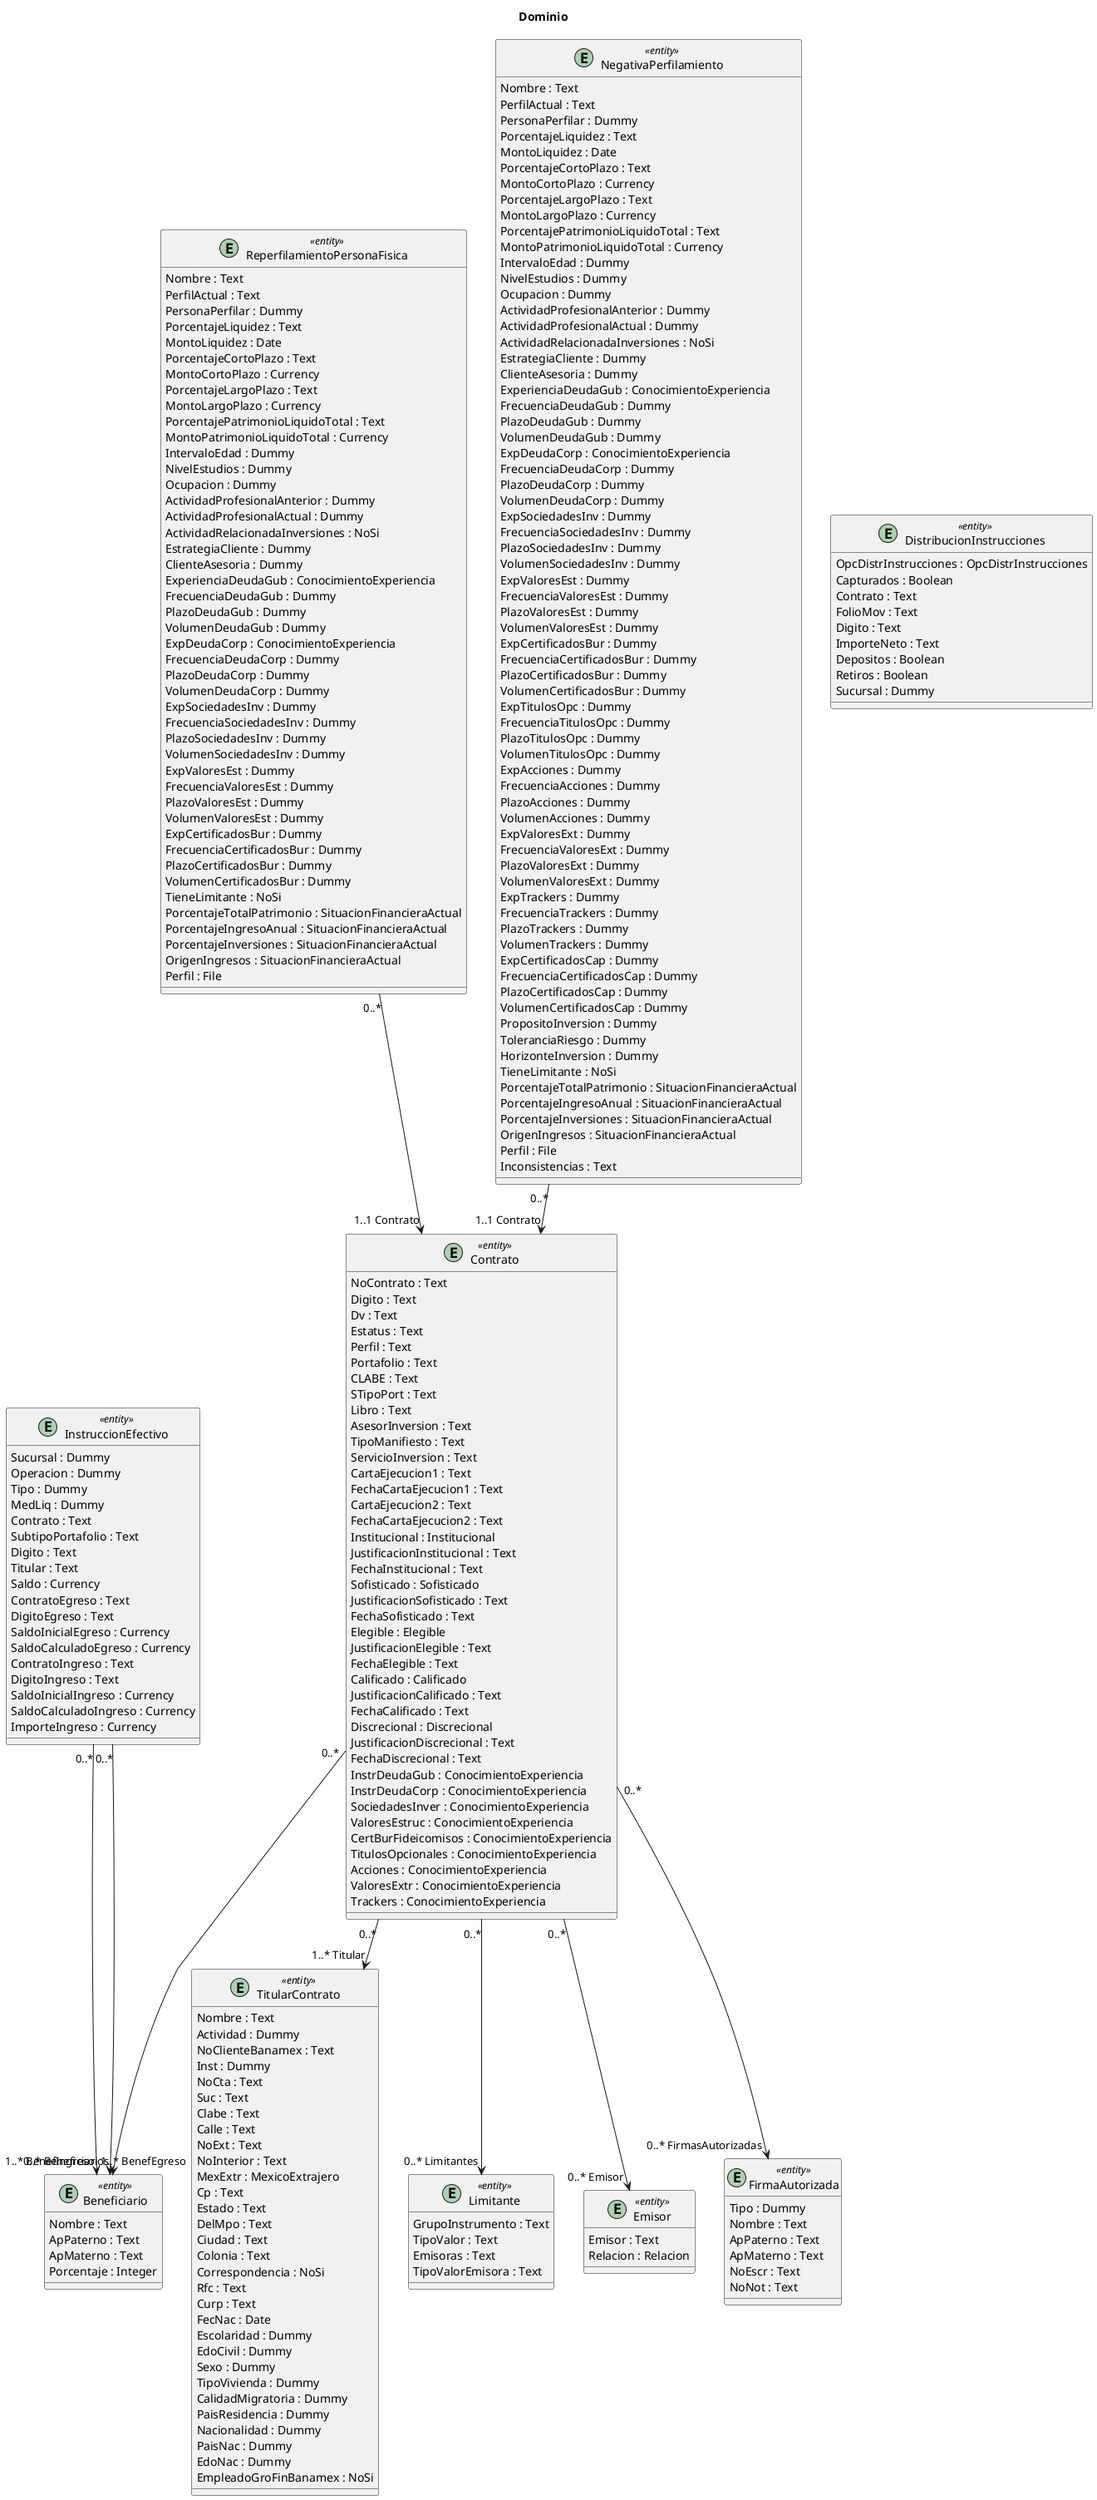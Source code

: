 @startuml
title Dominio
entity Contrato <<entity>> {
	NoContrato : Text
	Digito : Text
	Dv : Text
	Estatus : Text
	Perfil : Text
	Portafolio : Text
	CLABE : Text
	STipoPort : Text
	Libro : Text
	AsesorInversion : Text
	TipoManifiesto : Text
	ServicioInversion : Text
	CartaEjecucion1 : Text
	FechaCartaEjecucion1 : Text
	CartaEjecucion2 : Text
	FechaCartaEjecucion2 : Text
	Institucional : Institucional
	JustificacionInstitucional : Text
	FechaInstitucional : Text
	Sofisticado : Sofisticado
	JustificacionSofisticado : Text
	FechaSofisticado : Text
	Elegible : Elegible
	JustificacionElegible : Text
	FechaElegible : Text
	Calificado : Calificado
	JustificacionCalificado : Text
	FechaCalificado : Text
	Discrecional : Discrecional
	JustificacionDiscrecional : Text
	FechaDiscrecional : Text
	InstrDeudaGub : ConocimientoExperiencia
	InstrDeudaCorp : ConocimientoExperiencia
	SociedadesInver : ConocimientoExperiencia
	ValoresEstruc : ConocimientoExperiencia
	CertBurFideicomisos : ConocimientoExperiencia
	TitulosOpcionales : ConocimientoExperiencia
	Acciones : ConocimientoExperiencia
	ValoresExtr : ConocimientoExperiencia
	Trackers : ConocimientoExperiencia
}
entity TitularContrato <<entity>> {
	Nombre : Text
	Actividad : Dummy
	NoClienteBanamex : Text
	Inst : Dummy
	NoCta : Text
	Suc : Text
	Clabe : Text
	Calle : Text
	NoExt : Text
	NoInterior : Text
	MexExtr : MexicoExtrajero
	Cp : Text
	Estado : Text
	DelMpo : Text
	Ciudad : Text
	Colonia : Text
	Correspondencia : NoSi
	Rfc : Text
	Curp : Text
	FecNac : Date
	Escolaridad : Dummy
	EdoCivil : Dummy
	Sexo : Dummy
	TipoVivienda : Dummy
	CalidadMigratoria : Dummy
	PaisResidencia : Dummy
	Nacionalidad : Dummy
	PaisNac : Dummy
	EdoNac : Dummy
	EmpleadoGroFinBanamex : NoSi
}
entity Beneficiario <<entity>> {
	Nombre : Text
	ApPaterno : Text
	ApMaterno : Text
	Porcentaje : Integer
}
entity Limitante <<entity>> {
	GrupoInstrumento : Text
	TipoValor : Text
	Emisoras : Text
	TipoValorEmisora : Text
}
entity Emisor <<entity>> {
	Emisor : Text
	Relacion : Relacion
}
entity FirmaAutorizada <<entity>> {
	Tipo : Dummy
	Nombre : Text
	ApPaterno : Text
	ApMaterno : Text
	NoEscr : Text
	NoNot : Text
}
entity InstruccionEfectivo <<entity>> {
	Sucursal : Dummy
	Operacion : Dummy
	Tipo : Dummy
	MedLiq : Dummy
	Contrato : Text
	SubtipoPortafolio : Text
	Digito : Text
	Titular : Text
	Saldo : Currency
	ContratoEgreso : Text
	DigitoEgreso : Text
	SaldoInicialEgreso : Currency
	SaldoCalculadoEgreso : Currency
	ContratoIngreso : Text
	DigitoIngreso : Text
	SaldoInicialIngreso : Currency
	SaldoCalculadoIngreso : Currency
	ImporteIngreso : Currency
}
entity DistribucionInstrucciones <<entity>> {
	OpcDistrInstrucciones : OpcDistrInstrucciones
	Capturados : Boolean
	Contrato : Text
	FolioMov : Text
	Digito : Text
	ImporteNeto : Text
	Depositos : Boolean
	Retiros : Boolean
	Sucursal : Dummy
}
entity ReperfilamientoPersonaFisica <<entity>> {
	Nombre : Text
	PerfilActual : Text
	PersonaPerfilar : Dummy
	PorcentajeLiquidez : Text
	MontoLiquidez : Date
	PorcentajeCortoPlazo : Text
	MontoCortoPlazo : Currency
	PorcentajeLargoPlazo : Text
	MontoLargoPlazo : Currency
	PorcentajePatrimonioLiquidoTotal : Text
	MontoPatrimonioLiquidoTotal : Currency
	IntervaloEdad : Dummy
	NivelEstudios : Dummy
	Ocupacion : Dummy
	ActividadProfesionalAnterior : Dummy
	ActividadProfesionalActual : Dummy
	ActividadRelacionadaInversiones : NoSi
	EstrategiaCliente : Dummy
	ClienteAsesoria : Dummy
	ExperienciaDeudaGub : ConocimientoExperiencia
	FrecuenciaDeudaGub : Dummy
	PlazoDeudaGub : Dummy
	VolumenDeudaGub : Dummy
	ExpDeudaCorp : ConocimientoExperiencia
	FrecuenciaDeudaCorp : Dummy
	PlazoDeudaCorp : Dummy
	VolumenDeudaCorp : Dummy
	ExpSociedadesInv : Dummy
	FrecuenciaSociedadesInv : Dummy
	PlazoSociedadesInv : Dummy
	VolumenSociedadesInv : Dummy
	ExpValoresEst : Dummy
	FrecuenciaValoresEst : Dummy
	PlazoValoresEst : Dummy
	VolumenValoresEst : Dummy
	ExpCertificadosBur : Dummy
	FrecuenciaCertificadosBur : Dummy
	PlazoCertificadosBur : Dummy
	VolumenCertificadosBur : Dummy
	TieneLimitante : NoSi
	PorcentajeTotalPatrimonio : SituacionFinancieraActual
	PorcentajeIngresoAnual : SituacionFinancieraActual
	PorcentajeInversiones : SituacionFinancieraActual
	OrigenIngresos : SituacionFinancieraActual
	Perfil : File
}
entity NegativaPerfilamiento <<entity>> {
	Nombre : Text
	PerfilActual : Text
	PersonaPerfilar : Dummy
	PorcentajeLiquidez : Text
	MontoLiquidez : Date
	PorcentajeCortoPlazo : Text
	MontoCortoPlazo : Currency
	PorcentajeLargoPlazo : Text
	MontoLargoPlazo : Currency
	PorcentajePatrimonioLiquidoTotal : Text
	MontoPatrimonioLiquidoTotal : Currency
	IntervaloEdad : Dummy
	NivelEstudios : Dummy
	Ocupacion : Dummy
	ActividadProfesionalAnterior : Dummy
	ActividadProfesionalActual : Dummy
	ActividadRelacionadaInversiones : NoSi
	EstrategiaCliente : Dummy
	ClienteAsesoria : Dummy
	ExperienciaDeudaGub : ConocimientoExperiencia
	FrecuenciaDeudaGub : Dummy
	PlazoDeudaGub : Dummy
	VolumenDeudaGub : Dummy
	ExpDeudaCorp : ConocimientoExperiencia
	FrecuenciaDeudaCorp : Dummy
	PlazoDeudaCorp : Dummy
	VolumenDeudaCorp : Dummy
	ExpSociedadesInv : Dummy
	FrecuenciaSociedadesInv : Dummy
	PlazoSociedadesInv : Dummy
	VolumenSociedadesInv : Dummy
	ExpValoresEst : Dummy
	FrecuenciaValoresEst : Dummy
	PlazoValoresEst : Dummy
	VolumenValoresEst : Dummy
	ExpCertificadosBur : Dummy
	FrecuenciaCertificadosBur : Dummy
	PlazoCertificadosBur : Dummy
	VolumenCertificadosBur : Dummy
	ExpTitulosOpc : Dummy
	FrecuenciaTitulosOpc : Dummy
	PlazoTitulosOpc : Dummy
	VolumenTitulosOpc : Dummy
	ExpAcciones : Dummy
	FrecuenciaAcciones : Dummy
	PlazoAcciones : Dummy
	VolumenAcciones : Dummy
	ExpValoresExt : Dummy
	FrecuenciaValoresExt : Dummy
	PlazoValoresExt : Dummy
	VolumenValoresExt : Dummy
	ExpTrackers : Dummy
	FrecuenciaTrackers : Dummy
	PlazoTrackers : Dummy
	VolumenTrackers : Dummy
	ExpCertificadosCap : Dummy
	FrecuenciaCertificadosCap : Dummy
	PlazoCertificadosCap : Dummy
	VolumenCertificadosCap : Dummy
	PropositoInversion : Dummy
	ToleranciaRiesgo : Dummy
	HorizonteInversion : Dummy
	TieneLimitante : NoSi
	PorcentajeTotalPatrimonio : SituacionFinancieraActual
	PorcentajeIngresoAnual : SituacionFinancieraActual
	PorcentajeInversiones : SituacionFinancieraActual
	OrigenIngresos : SituacionFinancieraActual
	Perfil : File
	Inconsistencias : Text
}

	Contrato "0..*" --> "1..* Titular" TitularContrato

	Contrato "0..*" --> "0..* Beneficiarios" Beneficiario

	Contrato "0..*" --> "0..* Limitantes" Limitante

	Contrato "0..*" --> "0..* Emisor" Emisor

	Contrato "0..*" --> "0..* FirmasAutorizadas" FirmaAutorizada

	InstruccionEfectivo "0..*" --> "1..* BenefEgreso" Beneficiario

	InstruccionEfectivo "0..*" --> "1..* BenefIngreso" Beneficiario

	ReperfilamientoPersonaFisica "0..*" --> "1..1 Contrato" Contrato

	NegativaPerfilamiento "0..*" --> "1..1 Contrato" Contrato
@enduml
